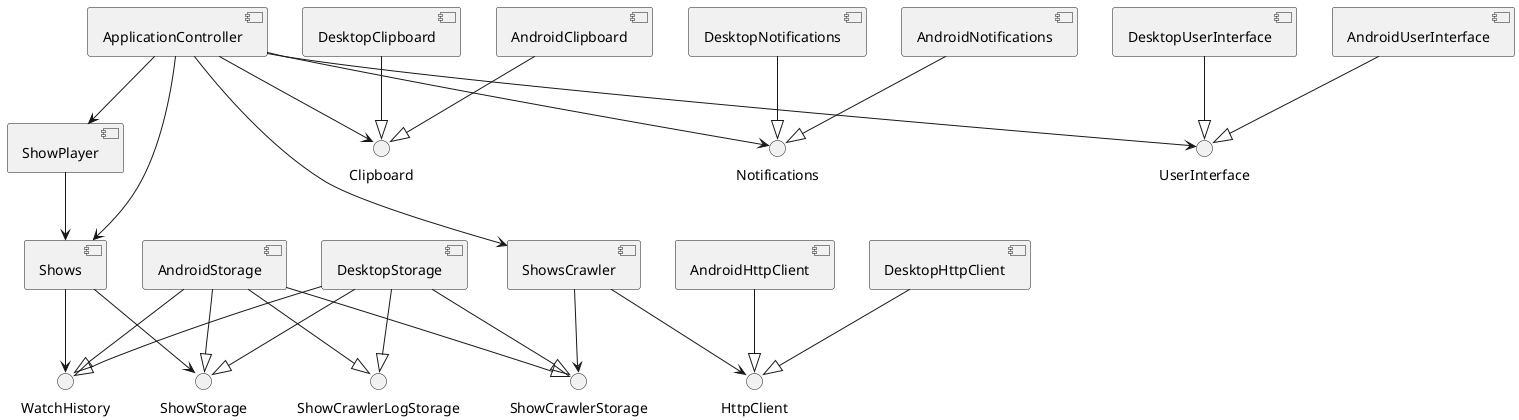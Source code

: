@startuml
interface ShowStorage
interface WatchHistory
interface ShowCrawlerStorage
interface ShowCrawlerLogStorage
interface HttpClient
interface Clipboard
interface Notifications
interface UserInterface
[AndroidStorage] --|> WatchHistory
[AndroidStorage] --|> ShowStorage
[AndroidStorage] --|> ShowCrawlerStorage
[AndroidStorage] --|> ShowCrawlerLogStorage
[DesktopStorage] --|> WatchHistory
[DesktopStorage] --|> ShowStorage
[DesktopStorage] --|> ShowCrawlerStorage
[DesktopStorage] --|> ShowCrawlerLogStorage
[AndroidHttpClient] --|> HttpClient
[DesktopHttpClient] --|> HttpClient
[AndroidClipboard] --|> Clipboard
[DesktopClipboard] --|> Clipboard
[AndroidNotifications] --|> Notifications
[DesktopNotifications] --|> Notifications
[AndroidUserInterface] --|> UserInterface
[DesktopUserInterface] --|> UserInterface
[Shows] --> WatchHistory
[Shows] --> ShowStorage
[ShowsCrawler] --> ShowCrawlerStorage
[ShowsCrawler] --> HttpClient
[ShowPlayer] --> [Shows]
[ApplicationController] --> [Shows]
[ApplicationController] --> [ShowPlayer]
[ApplicationController] --> [ShowsCrawler]
[ApplicationController] --> Clipboard
[ApplicationController] --> Notifications
[ApplicationController] --> UserInterface
@enduml
